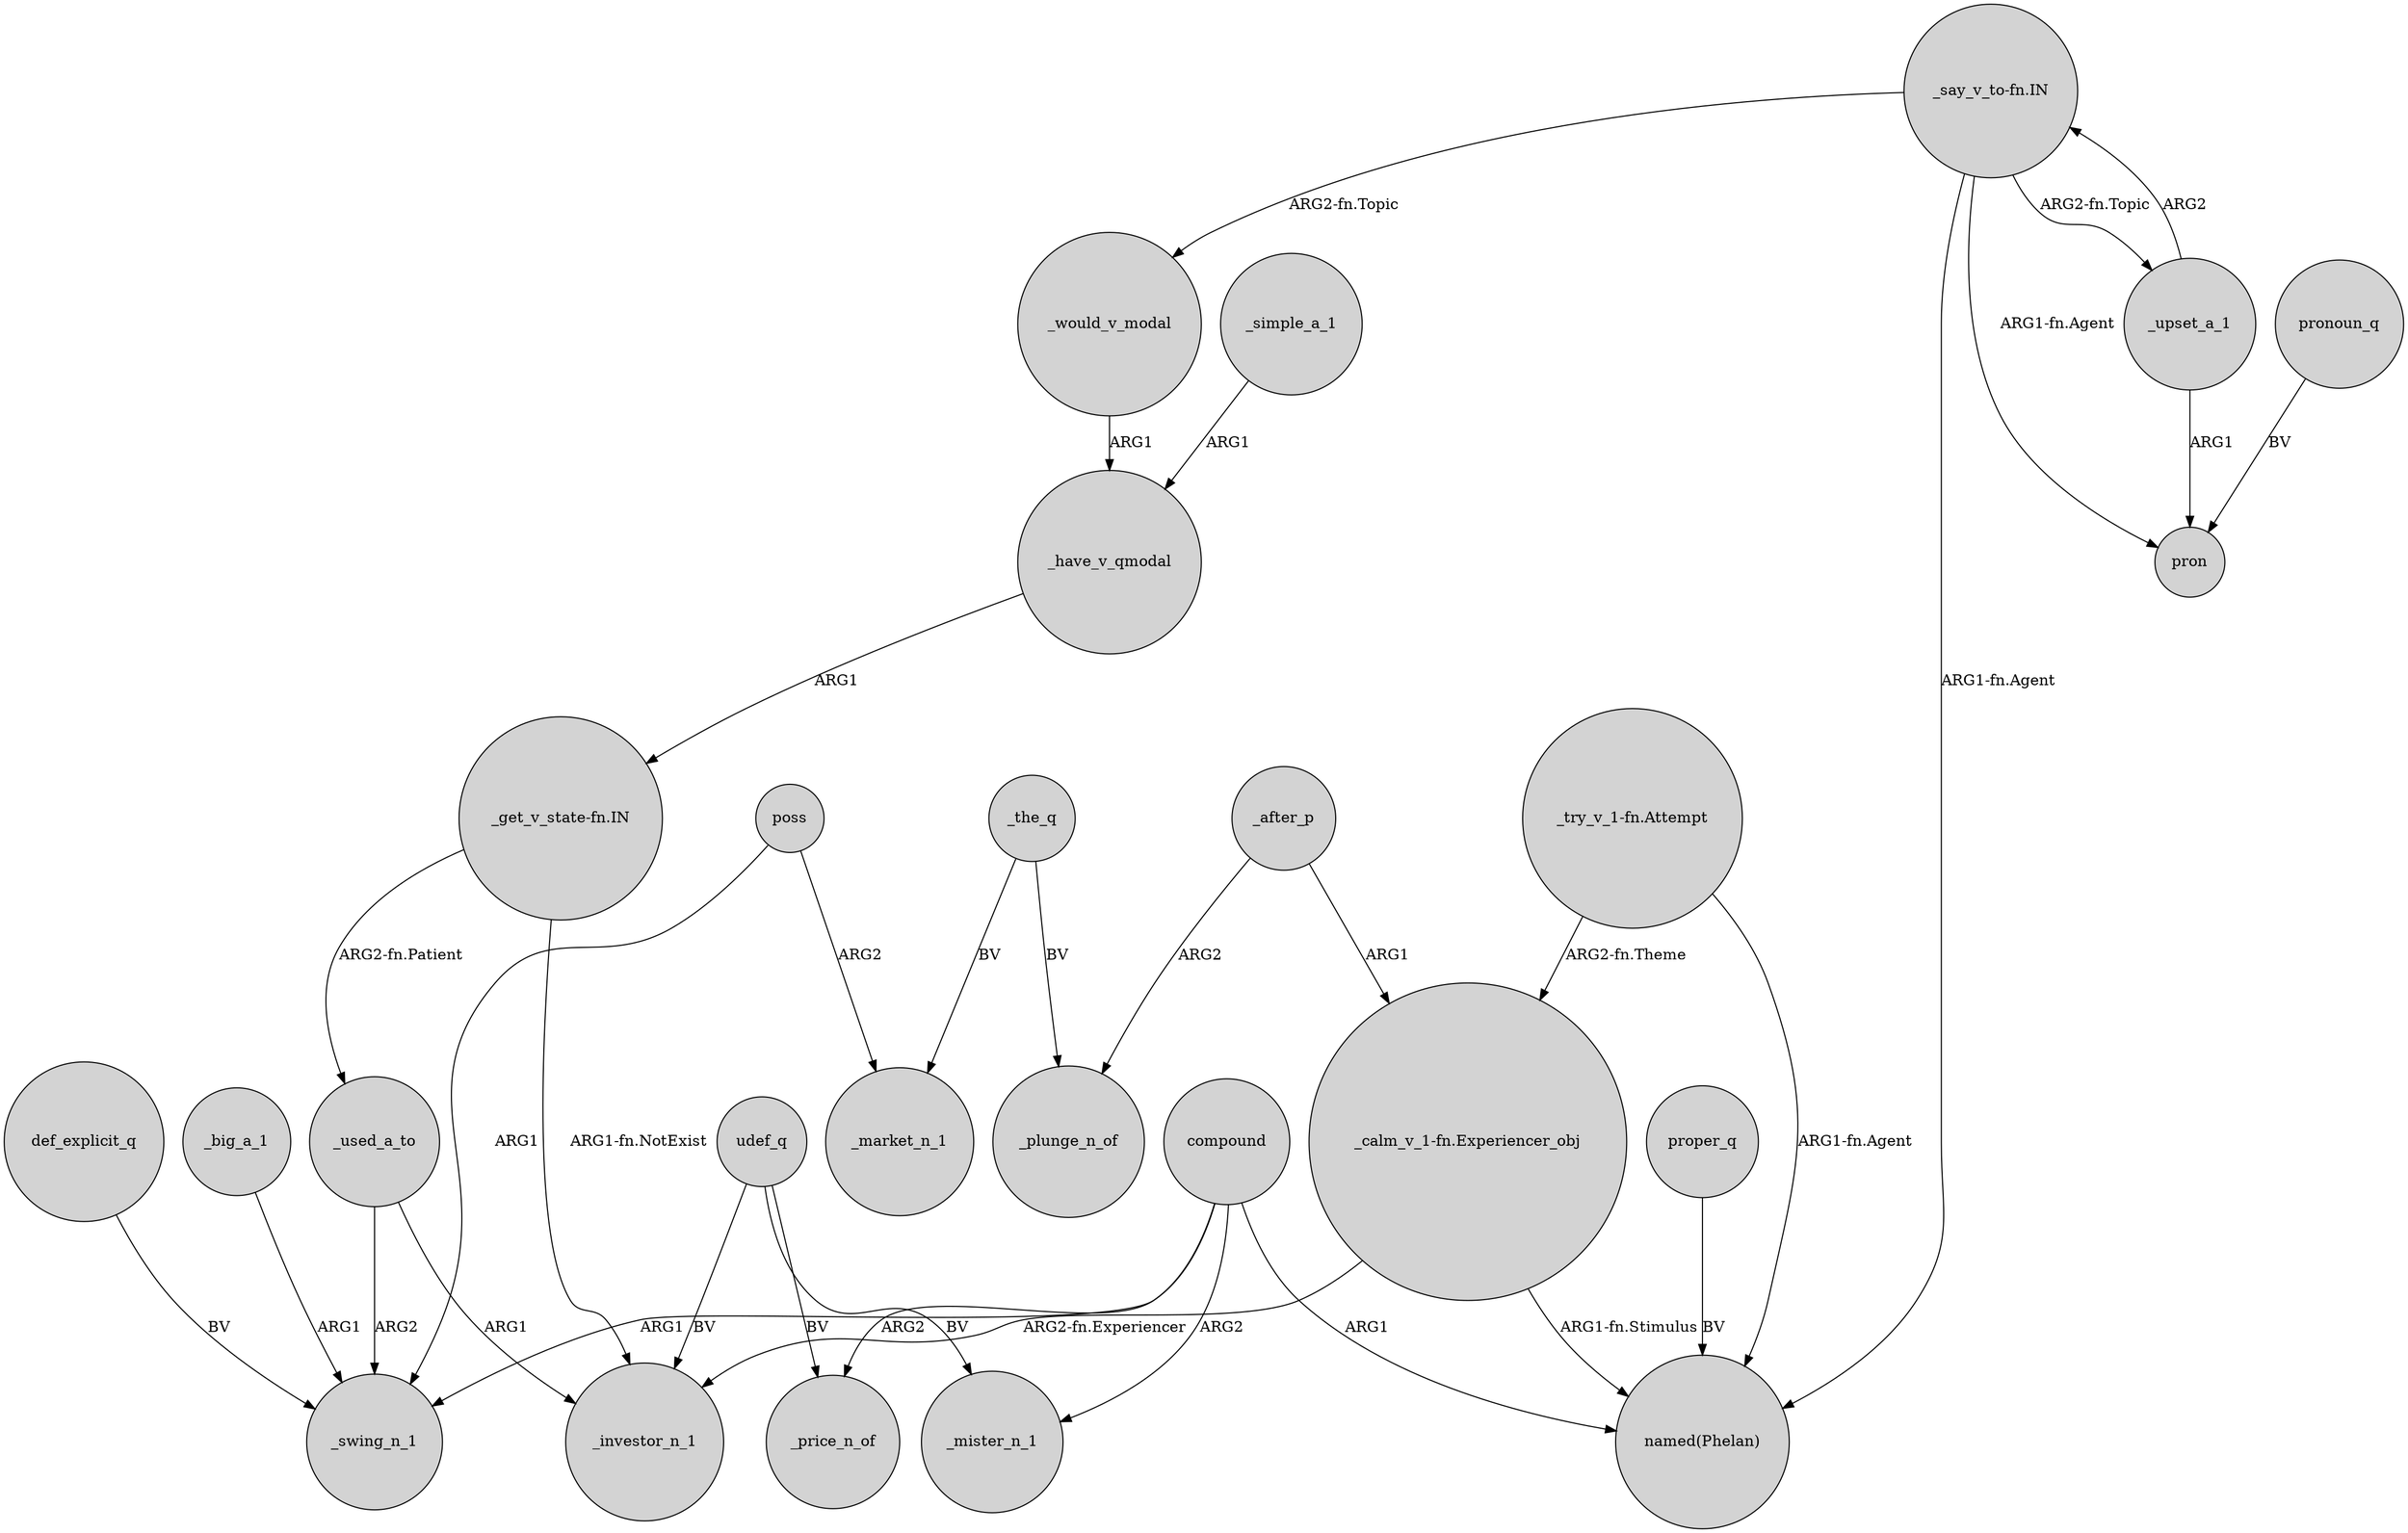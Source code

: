 digraph {
	node [shape=circle style=filled]
	"_say_v_to-fn.IN" -> _would_v_modal [label="ARG2-fn.Topic"]
	"_try_v_1-fn.Attempt" -> "named(Phelan)" [label="ARG1-fn.Agent"]
	_after_p -> "_calm_v_1-fn.Experiencer_obj" [label=ARG1]
	_upset_a_1 -> "_say_v_to-fn.IN" [label=ARG2]
	"_calm_v_1-fn.Experiencer_obj" -> "named(Phelan)" [label="ARG1-fn.Stimulus"]
	compound -> _price_n_of [label=ARG2]
	"_say_v_to-fn.IN" -> _upset_a_1 [label="ARG2-fn.Topic"]
	_used_a_to -> _swing_n_1 [label=ARG2]
	udef_q -> _price_n_of [label=BV]
	udef_q -> _investor_n_1 [label=BV]
	"_calm_v_1-fn.Experiencer_obj" -> _investor_n_1 [label="ARG2-fn.Experiencer"]
	compound -> _mister_n_1 [label=ARG2]
	udef_q -> _mister_n_1 [label=BV]
	"_try_v_1-fn.Attempt" -> "_calm_v_1-fn.Experiencer_obj" [label="ARG2-fn.Theme"]
	_have_v_qmodal -> "_get_v_state-fn.IN" [label=ARG1]
	_the_q -> _plunge_n_of [label=BV]
	"_get_v_state-fn.IN" -> _investor_n_1 [label="ARG1-fn.NotExist"]
	def_explicit_q -> _swing_n_1 [label=BV]
	pronoun_q -> pron [label=BV]
	poss -> _market_n_1 [label=ARG2]
	_simple_a_1 -> _have_v_qmodal [label=ARG1]
	_upset_a_1 -> pron [label=ARG1]
	compound -> "named(Phelan)" [label=ARG1]
	_after_p -> _plunge_n_of [label=ARG2]
	"_say_v_to-fn.IN" -> pron [label="ARG1-fn.Agent"]
	poss -> _swing_n_1 [label=ARG1]
	proper_q -> "named(Phelan)" [label=BV]
	"_get_v_state-fn.IN" -> _used_a_to [label="ARG2-fn.Patient"]
	_the_q -> _market_n_1 [label=BV]
	_big_a_1 -> _swing_n_1 [label=ARG1]
	compound -> _swing_n_1 [label=ARG1]
	"_say_v_to-fn.IN" -> "named(Phelan)" [label="ARG1-fn.Agent"]
	_used_a_to -> _investor_n_1 [label=ARG1]
	_would_v_modal -> _have_v_qmodal [label=ARG1]
}
